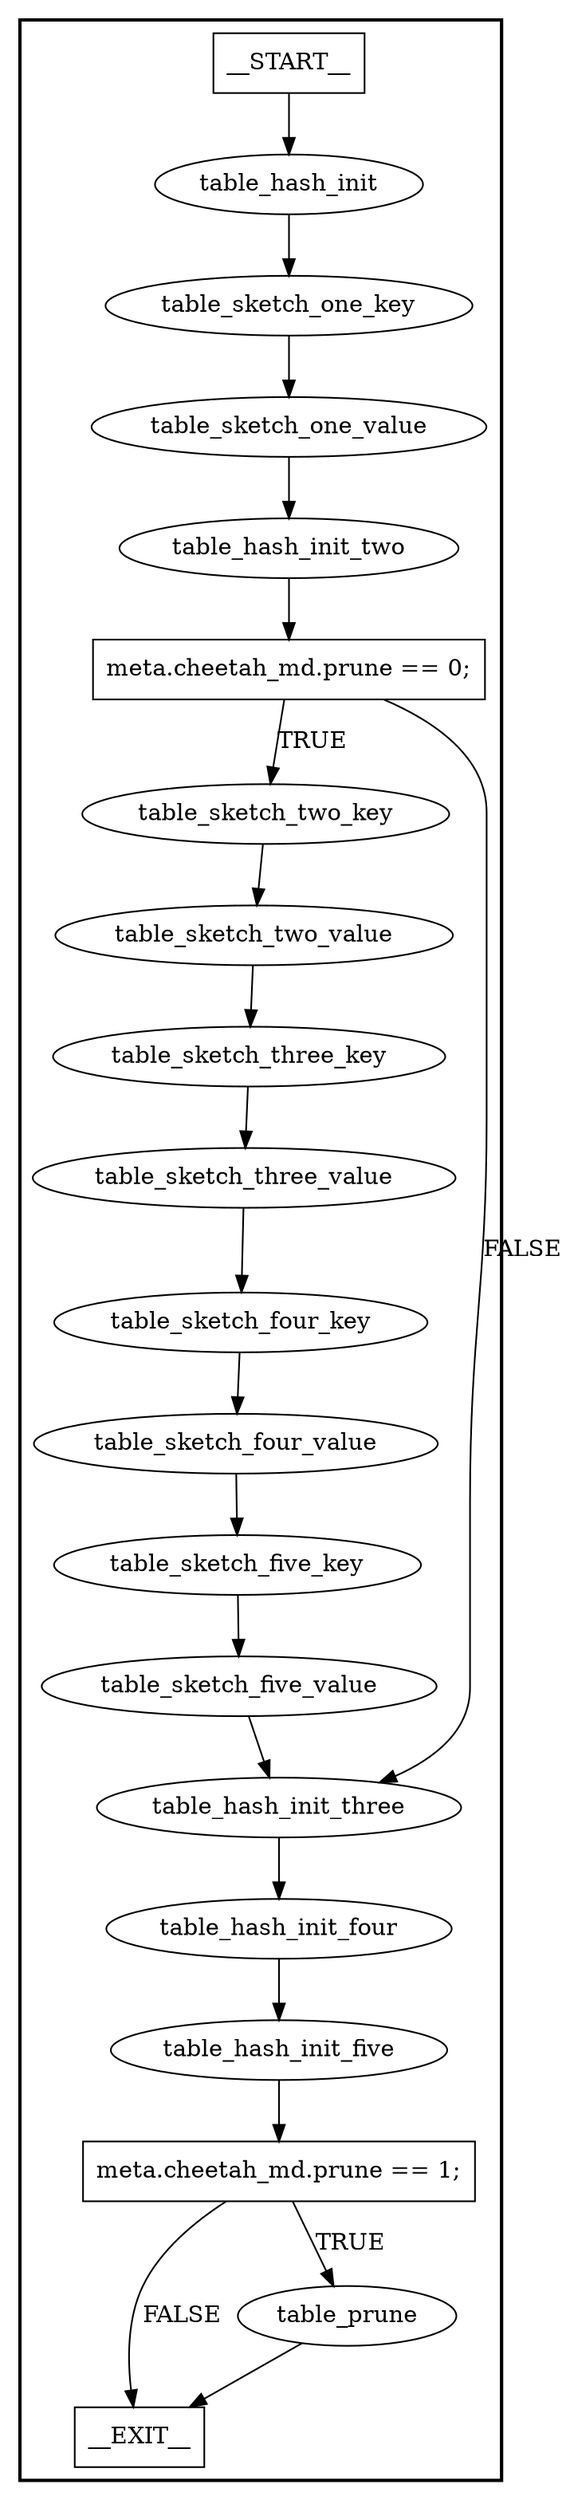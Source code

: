 digraph ingress {
subgraph cluster {
graph [
label="", labeljust=r, style=bold];
0[label=__START__, margin="", shape=rectangle, style=solid];
1[label=__EXIT__, margin="", shape=rectangle, style=solid];
2[label=table_hash_init, margin="", shape=ellipse, style=solid];
3[label=table_sketch_one_key, margin="", shape=ellipse, style=solid];
4[label=table_sketch_one_value, margin="", shape=ellipse, style=solid];
5[label=table_hash_init_two, margin="", shape=ellipse, style=solid];
6[label="meta.cheetah_md.prune == 0;", margin="", shape=rectangle, style=solid];
7[label=table_sketch_two_key, margin="", shape=ellipse, style=solid];
8[label=table_sketch_two_value, margin="", shape=ellipse, style=solid];
9[label=table_sketch_three_key, margin="", shape=ellipse, style=solid];
10[label=table_sketch_three_value, margin="", shape=ellipse, style=solid];
11[label=table_sketch_four_key, margin="", shape=ellipse, style=solid];
12[label=table_sketch_four_value, margin="", shape=ellipse, style=solid];
13[label=table_sketch_five_key, margin="", shape=ellipse, style=solid];
14[label=table_sketch_five_value, margin="", shape=ellipse, style=solid];
15[label=table_hash_init_three, margin="", shape=ellipse, style=solid];
16[label=table_hash_init_four, margin="", shape=ellipse, style=solid];
17[label=table_hash_init_five, margin="", shape=ellipse, style=solid];
18[label="meta.cheetah_md.prune == 1;", margin="", shape=rectangle, style=solid];
19[label=table_prune, margin="", shape=ellipse, style=solid];
0 -> 2[label=""];
2 -> 3[label=""];
3 -> 4[label=""];
4 -> 5[label=""];
5 -> 6[label=""];
6 -> 7[label=TRUE];
6 -> 15[label=FALSE];
7 -> 8[label=""];
8 -> 9[label=""];
9 -> 10[label=""];
10 -> 11[label=""];
11 -> 12[label=""];
12 -> 13[label=""];
13 -> 14[label=""];
14 -> 15[label=""];
15 -> 16[label=""];
16 -> 17[label=""];
17 -> 18[label=""];
18 -> 19[label=TRUE];
18 -> 1[label=FALSE];
19 -> 1[label=""];
}
}
